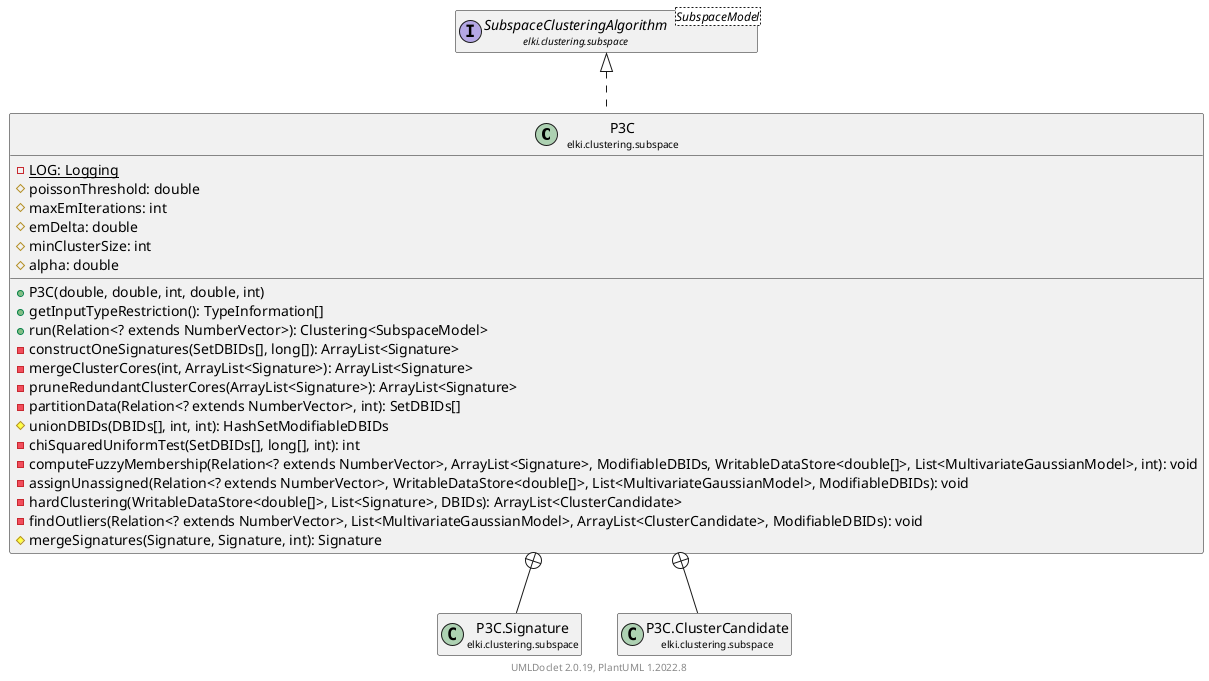 @startuml
    remove .*\.(Instance|Par|Parameterizer|Factory)$
    set namespaceSeparator none
    hide empty fields
    hide empty methods

    class "<size:14>P3C\n<size:10>elki.clustering.subspace" as elki.clustering.subspace.P3C [[P3C.html]] {
        {static} -LOG: Logging
        #poissonThreshold: double
        #maxEmIterations: int
        #emDelta: double
        #minClusterSize: int
        #alpha: double
        +P3C(double, double, int, double, int)
        +getInputTypeRestriction(): TypeInformation[]
        +run(Relation<? extends NumberVector>): Clustering<SubspaceModel>
        -constructOneSignatures(SetDBIDs[], long[]): ArrayList<Signature>
        -mergeClusterCores(int, ArrayList<Signature>): ArrayList<Signature>
        -pruneRedundantClusterCores(ArrayList<Signature>): ArrayList<Signature>
        -partitionData(Relation<? extends NumberVector>, int): SetDBIDs[]
        #unionDBIDs(DBIDs[], int, int): HashSetModifiableDBIDs
        -chiSquaredUniformTest(SetDBIDs[], long[], int): int
        -computeFuzzyMembership(Relation<? extends NumberVector>, ArrayList<Signature>, ModifiableDBIDs, WritableDataStore<double[]>, List<MultivariateGaussianModel>, int): void
        -assignUnassigned(Relation<? extends NumberVector>, WritableDataStore<double[]>, List<MultivariateGaussianModel>, ModifiableDBIDs): void
        -hardClustering(WritableDataStore<double[]>, List<Signature>, DBIDs): ArrayList<ClusterCandidate>
        -findOutliers(Relation<? extends NumberVector>, List<MultivariateGaussianModel>, ArrayList<ClusterCandidate>, ModifiableDBIDs): void
        #mergeSignatures(Signature, Signature, int): Signature
    }

    interface "<size:14>SubspaceClusteringAlgorithm\n<size:10>elki.clustering.subspace" as elki.clustering.subspace.SubspaceClusteringAlgorithm<SubspaceModel> [[SubspaceClusteringAlgorithm.html]]
    class "<size:14>P3C.Signature\n<size:10>elki.clustering.subspace" as elki.clustering.subspace.P3C.Signature [[P3C.Signature.html]]
    class "<size:14>P3C.ClusterCandidate\n<size:10>elki.clustering.subspace" as elki.clustering.subspace.P3C.ClusterCandidate [[P3C.ClusterCandidate.html]]
    class "<size:14>P3C.Par\n<size:10>elki.clustering.subspace" as elki.clustering.subspace.P3C.Par [[P3C.Par.html]]

    elki.clustering.subspace.SubspaceClusteringAlgorithm <|.. elki.clustering.subspace.P3C
    elki.clustering.subspace.P3C +-- elki.clustering.subspace.P3C.Signature
    elki.clustering.subspace.P3C +-- elki.clustering.subspace.P3C.ClusterCandidate
    elki.clustering.subspace.P3C +-- elki.clustering.subspace.P3C.Par

    center footer UMLDoclet 2.0.19, PlantUML 1.2022.8
@enduml
